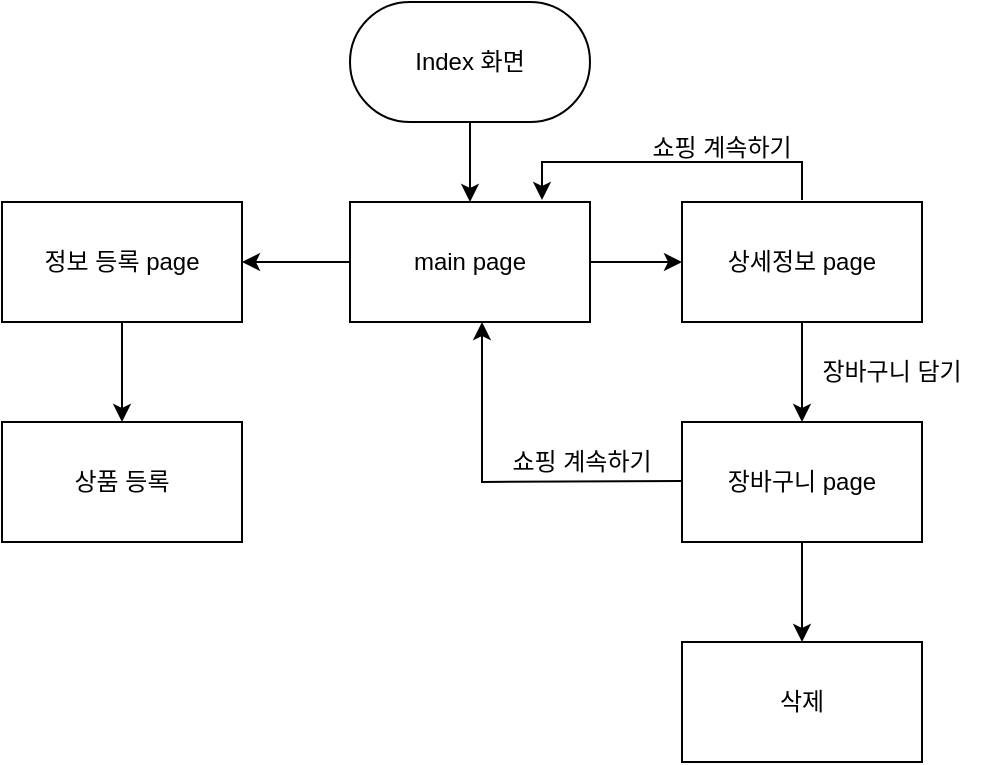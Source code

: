 <mxfile version="20.0.1" type="device"><diagram id="kEC25zkxgR7uXukU1cEX" name="Page-1"><mxGraphModel dx="1422" dy="786" grid="1" gridSize="10" guides="1" tooltips="1" connect="1" arrows="1" fold="1" page="1" pageScale="1" pageWidth="827" pageHeight="1169" math="0" shadow="0"><root><mxCell id="0"/><mxCell id="1" parent="0"/><mxCell id="oF10lxOiiGM5uz9Ep_cm-1" value="Index 화면" style="rounded=1;whiteSpace=wrap;html=1;arcSize=50;" vertex="1" parent="1"><mxGeometry x="354" y="10" width="120" height="60" as="geometry"/></mxCell><mxCell id="oF10lxOiiGM5uz9Ep_cm-2" value="" style="endArrow=classic;html=1;rounded=0;" edge="1" parent="1"><mxGeometry width="50" height="50" relative="1" as="geometry"><mxPoint x="414" y="70" as="sourcePoint"/><mxPoint x="414" y="110" as="targetPoint"/></mxGeometry></mxCell><mxCell id="oF10lxOiiGM5uz9Ep_cm-4" value="main page" style="rounded=0;whiteSpace=wrap;html=1;" vertex="1" parent="1"><mxGeometry x="354" y="110" width="120" height="60" as="geometry"/></mxCell><mxCell id="oF10lxOiiGM5uz9Ep_cm-5" value="" style="endArrow=classic;html=1;rounded=0;" edge="1" parent="1"><mxGeometry width="50" height="50" relative="1" as="geometry"><mxPoint x="474" y="140" as="sourcePoint"/><mxPoint x="520" y="140" as="targetPoint"/></mxGeometry></mxCell><mxCell id="oF10lxOiiGM5uz9Ep_cm-8" value="정보 등록 page" style="rounded=0;whiteSpace=wrap;html=1;" vertex="1" parent="1"><mxGeometry x="180" y="110" width="120" height="60" as="geometry"/></mxCell><mxCell id="oF10lxOiiGM5uz9Ep_cm-9" value="" style="endArrow=classic;html=1;rounded=0;entryX=1;entryY=0.5;entryDx=0;entryDy=0;" edge="1" parent="1" target="oF10lxOiiGM5uz9Ep_cm-8"><mxGeometry width="50" height="50" relative="1" as="geometry"><mxPoint x="354" y="140" as="sourcePoint"/><mxPoint x="404" y="90" as="targetPoint"/></mxGeometry></mxCell><mxCell id="oF10lxOiiGM5uz9Ep_cm-10" value="상세정보 page" style="rounded=0;whiteSpace=wrap;html=1;" vertex="1" parent="1"><mxGeometry x="520" y="110" width="120" height="60" as="geometry"/></mxCell><mxCell id="oF10lxOiiGM5uz9Ep_cm-11" value="" style="endArrow=classic;html=1;rounded=0;" edge="1" parent="1"><mxGeometry width="50" height="50" relative="1" as="geometry"><mxPoint x="580" y="109" as="sourcePoint"/><mxPoint x="450" y="109" as="targetPoint"/><Array as="points"><mxPoint x="580" y="90"/><mxPoint x="450" y="90"/></Array></mxGeometry></mxCell><mxCell id="oF10lxOiiGM5uz9Ep_cm-12" value="쇼핑 계속하기" style="text;html=1;strokeColor=none;fillColor=none;align=center;verticalAlign=middle;whiteSpace=wrap;rounded=0;" vertex="1" parent="1"><mxGeometry x="490" y="68" width="100" height="30" as="geometry"/></mxCell><mxCell id="oF10lxOiiGM5uz9Ep_cm-13" value="장바구니 page" style="rounded=0;whiteSpace=wrap;html=1;" vertex="1" parent="1"><mxGeometry x="520" y="220" width="120" height="60" as="geometry"/></mxCell><mxCell id="oF10lxOiiGM5uz9Ep_cm-14" value="" style="endArrow=classic;html=1;rounded=0;entryX=0.5;entryY=0;entryDx=0;entryDy=0;" edge="1" parent="1" target="oF10lxOiiGM5uz9Ep_cm-13"><mxGeometry width="50" height="50" relative="1" as="geometry"><mxPoint x="580" y="170" as="sourcePoint"/><mxPoint x="630" y="120" as="targetPoint"/></mxGeometry></mxCell><mxCell id="oF10lxOiiGM5uz9Ep_cm-15" value="장바구니 담기" style="text;html=1;strokeColor=none;fillColor=none;align=center;verticalAlign=middle;whiteSpace=wrap;rounded=0;" vertex="1" parent="1"><mxGeometry x="570" y="180" width="110" height="30" as="geometry"/></mxCell><mxCell id="oF10lxOiiGM5uz9Ep_cm-19" value="삭제" style="rounded=0;whiteSpace=wrap;html=1;" vertex="1" parent="1"><mxGeometry x="520" y="330" width="120" height="60" as="geometry"/></mxCell><mxCell id="oF10lxOiiGM5uz9Ep_cm-20" value="" style="endArrow=classic;html=1;rounded=0;entryX=0.5;entryY=0;entryDx=0;entryDy=0;" edge="1" parent="1" target="oF10lxOiiGM5uz9Ep_cm-19"><mxGeometry width="50" height="50" relative="1" as="geometry"><mxPoint x="580" y="280" as="sourcePoint"/><mxPoint x="630" y="230" as="targetPoint"/></mxGeometry></mxCell><mxCell id="oF10lxOiiGM5uz9Ep_cm-21" value="" style="endArrow=classic;html=1;rounded=0;" edge="1" parent="1"><mxGeometry width="50" height="50" relative="1" as="geometry"><mxPoint x="520" y="249.5" as="sourcePoint"/><mxPoint x="420" y="170" as="targetPoint"/><Array as="points"><mxPoint x="420" y="250"/></Array></mxGeometry></mxCell><mxCell id="oF10lxOiiGM5uz9Ep_cm-22" value="쇼핑 계속하기" style="text;html=1;strokeColor=none;fillColor=none;align=center;verticalAlign=middle;whiteSpace=wrap;rounded=0;" vertex="1" parent="1"><mxGeometry x="420" y="225" width="100" height="30" as="geometry"/></mxCell><mxCell id="oF10lxOiiGM5uz9Ep_cm-23" value="" style="endArrow=classic;html=1;rounded=0;exitX=0.5;exitY=1;exitDx=0;exitDy=0;" edge="1" parent="1"><mxGeometry width="50" height="50" relative="1" as="geometry"><mxPoint x="240" y="170" as="sourcePoint"/><mxPoint x="240" y="220" as="targetPoint"/></mxGeometry></mxCell><mxCell id="oF10lxOiiGM5uz9Ep_cm-24" value="상품 등록" style="rounded=0;whiteSpace=wrap;html=1;" vertex="1" parent="1"><mxGeometry x="180" y="220" width="120" height="60" as="geometry"/></mxCell></root></mxGraphModel></diagram></mxfile>